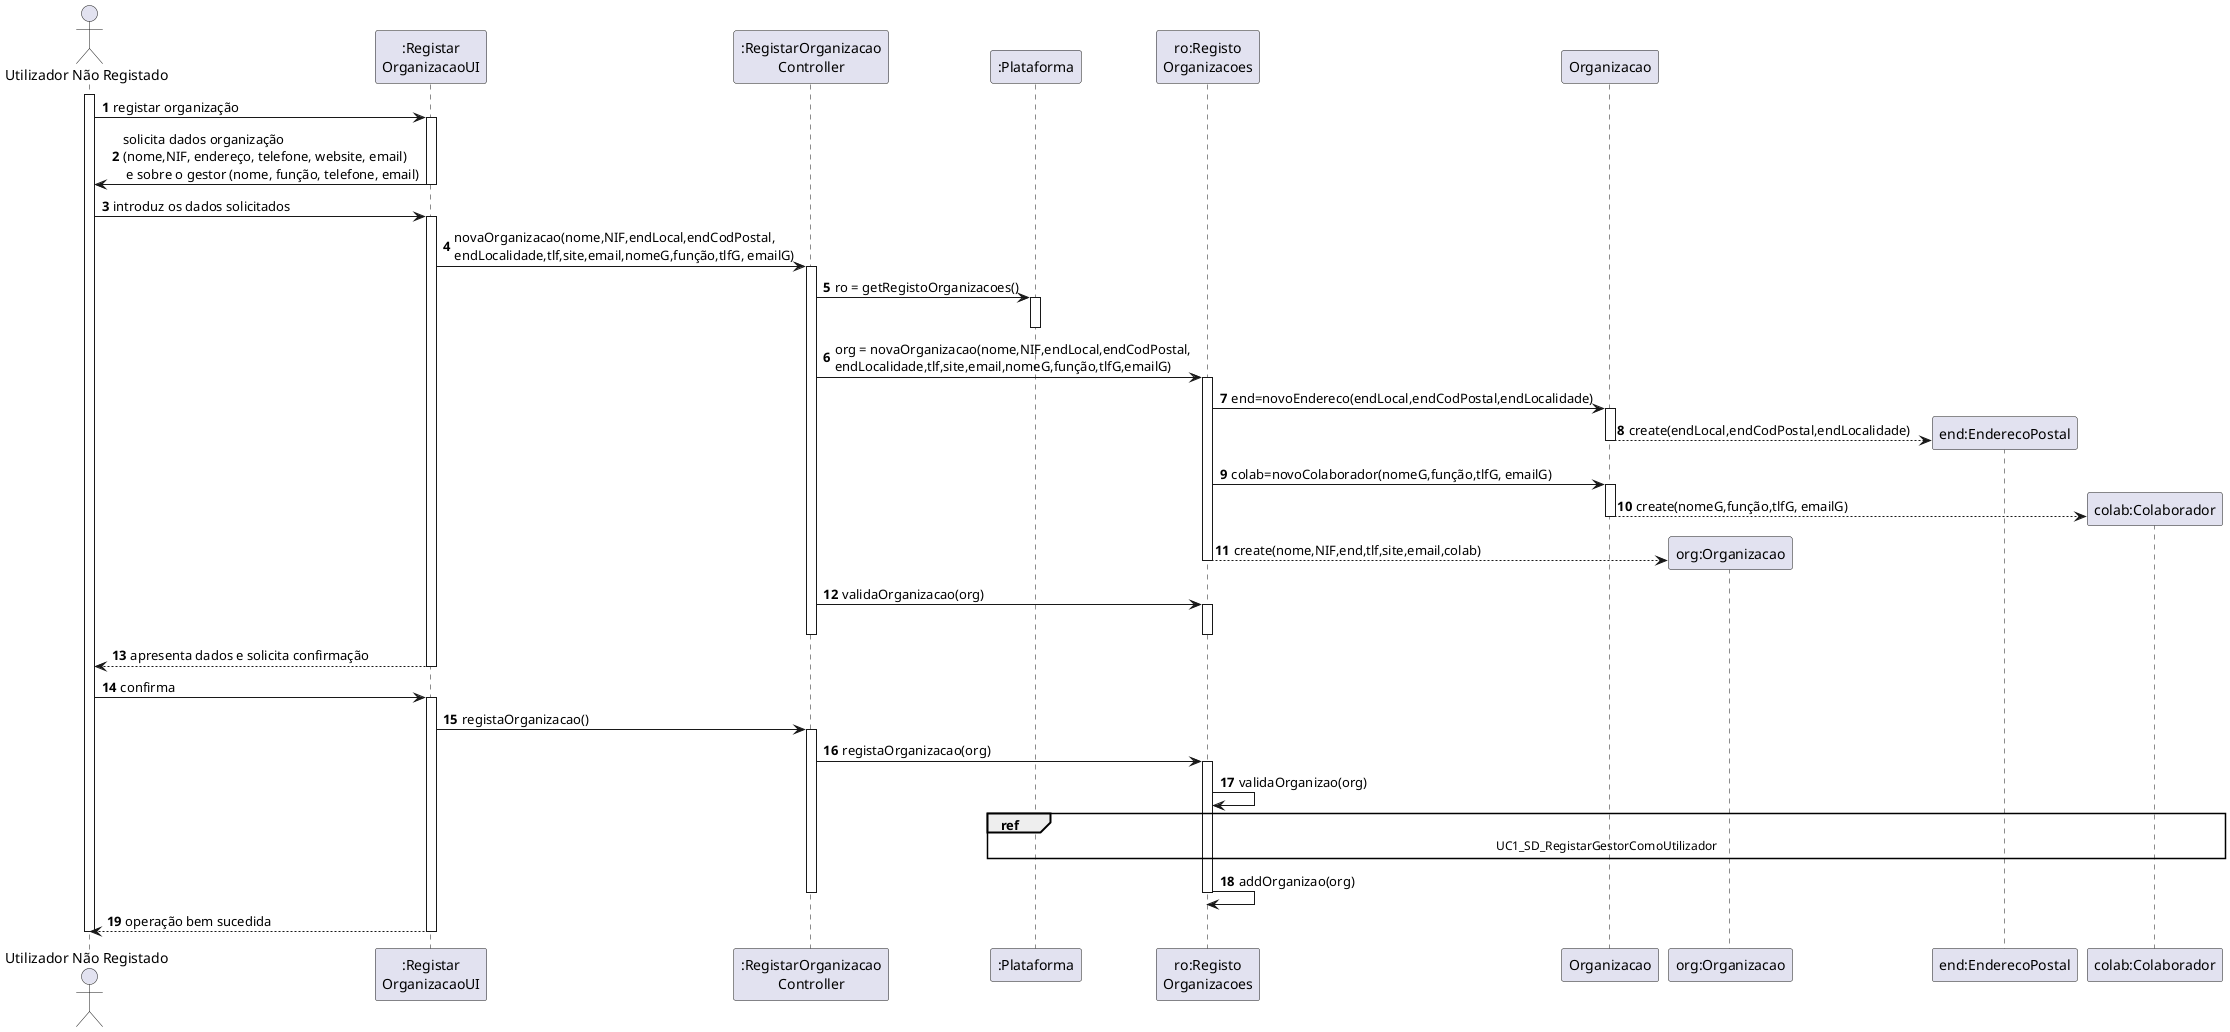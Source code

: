 @startuml
autonumber

actor "Utilizador Não Registado" as UNR
participant ":Registar\nOrganizacaoUI" as UI
participant ":RegistarOrganizacao\nController" as CTRL
participant ":Plataforma" as PLAT
participant "ro:Registo\nOrganizacoes" as ORGS
participant "Organizacao" as _ORG
participant "org:Organizacao" as ORG
participant "end:EnderecoPostal" as END
participant "colab:Colaborador" as COLAB

activate UNR
UNR -> UI : registar organização
activate UI
UNR <- UI : solicita dados organização \n(nome,NIF, endereço, telefone, website, email)\n e sobre o gestor (nome, função, telefone, email)
deactivate UI
UNR -> UI : introduz os dados solicitados
activate UI

UI -> CTRL : novaOrganizacao(nome,NIF,endLocal,endCodPostal,\nendLocalidade,tlf,site,email,nomeG,função,tlfG, emailG)
activate CTRL

CTRL -> PLAT: ro = getRegistoOrganizacoes()
activate PLAT
deactivate PLAT

CTRL -> ORGS: org = novaOrganizacao(nome,NIF,endLocal,endCodPostal,\nendLocalidade,tlf,site,email,nomeG,função,tlfG,emailG)
activate ORGS

ORGS -> _ORG: end=novoEndereco(endLocal,endCodPostal,endLocalidade)
activate _ORG
_ORG --> END ** : create(endLocal,endCodPostal,endLocalidade)
deactivate _ORG

ORGS -> _ORG: colab=novoColaborador(nomeG,função,tlfG, emailG)
activate _ORG
_ORG --> COLAB ** : create(nomeG,função,tlfG, emailG)
deactivate _ORG

ORGS --> ORG ** : create(nome,NIF,end,tlf,site,email,colab)
deactivate ORGS

CTRL -> ORGS : validaOrganizacao(org)
activate ORGS
deactivate ORGS

deactivate CTRL
UI --> UNR : apresenta dados e solicita confirmação
deactivate UI

UNR -> UI : confirma
activate UI

UI -> CTRL: registaOrganizacao()
activate CTRL
CTRL -> ORGS: registaOrganizacao(org)
activate ORGS

ORGS -> ORGS: validaOrganizao(org)

ref over ORGS, COLAB, PLAT
  UC1_SD_RegistarGestorComoUtilizador
end ref

ORGS -> ORGS: addOrganizao(org)
deactivate ORGS

deactivate CTRL
UI --> UNR : operação bem sucedida
deactivate UI

deactivate UNR
@enduml
